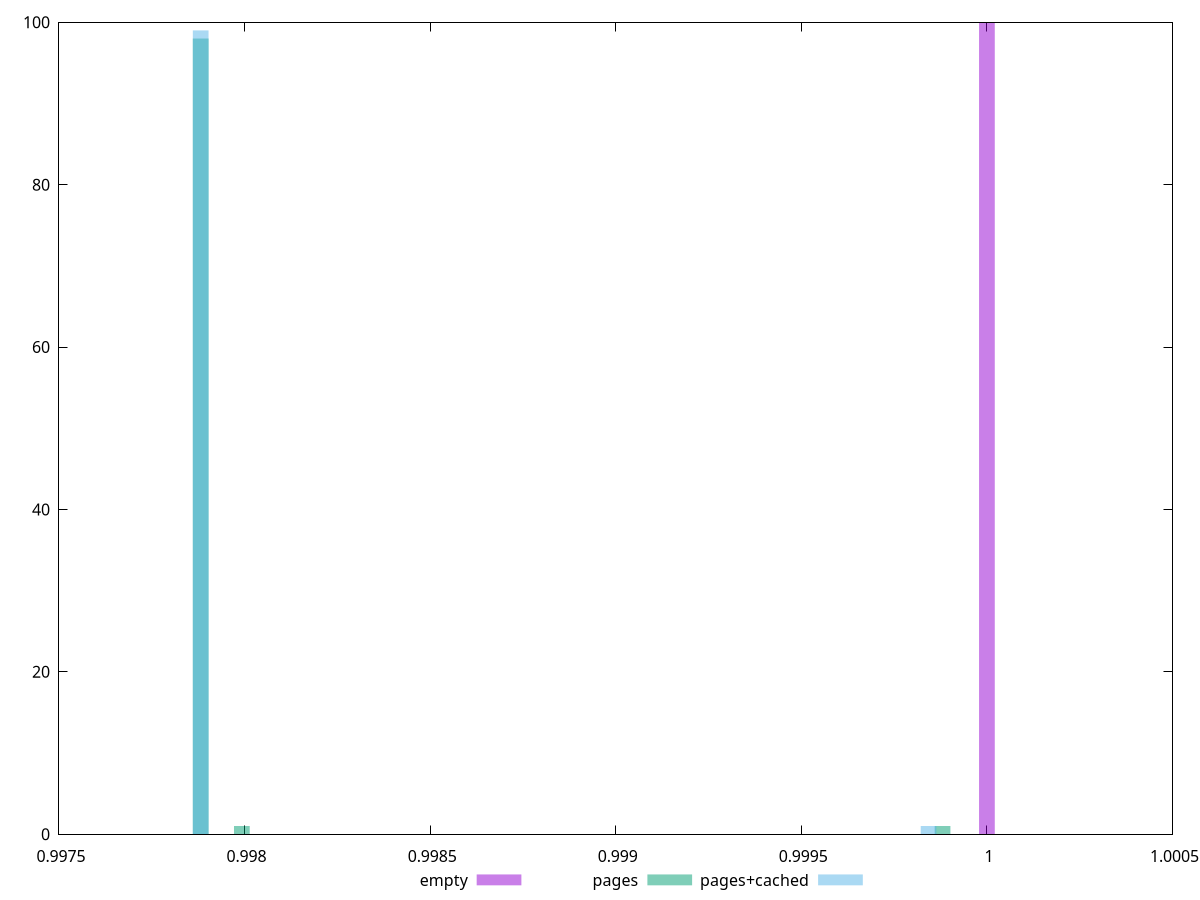$_empty <<EOF
1 100
EOF
$_pages <<EOF
0.9979926575877289 1
0.9978817385378553 98
0.9998804721468973 1
EOF
$_pagesCached <<EOF
0.9998428513407447 1
0.9978817385378553 99
EOF
set key outside below
set terminal pngcairo
set output "report_00004_2020-11-02T20-21-41.718Z/dom-size/dom-size_empty_pages_pages+cached+hist.png"
set boxwidth 0.00004236522924289332
set style fill transparent solid 0.5 noborder
set yrange [0:100]
plot $_empty title "empty" with boxes ,$_pages title "pages" with boxes ,$_pagesCached title "pages+cached" with boxes ,